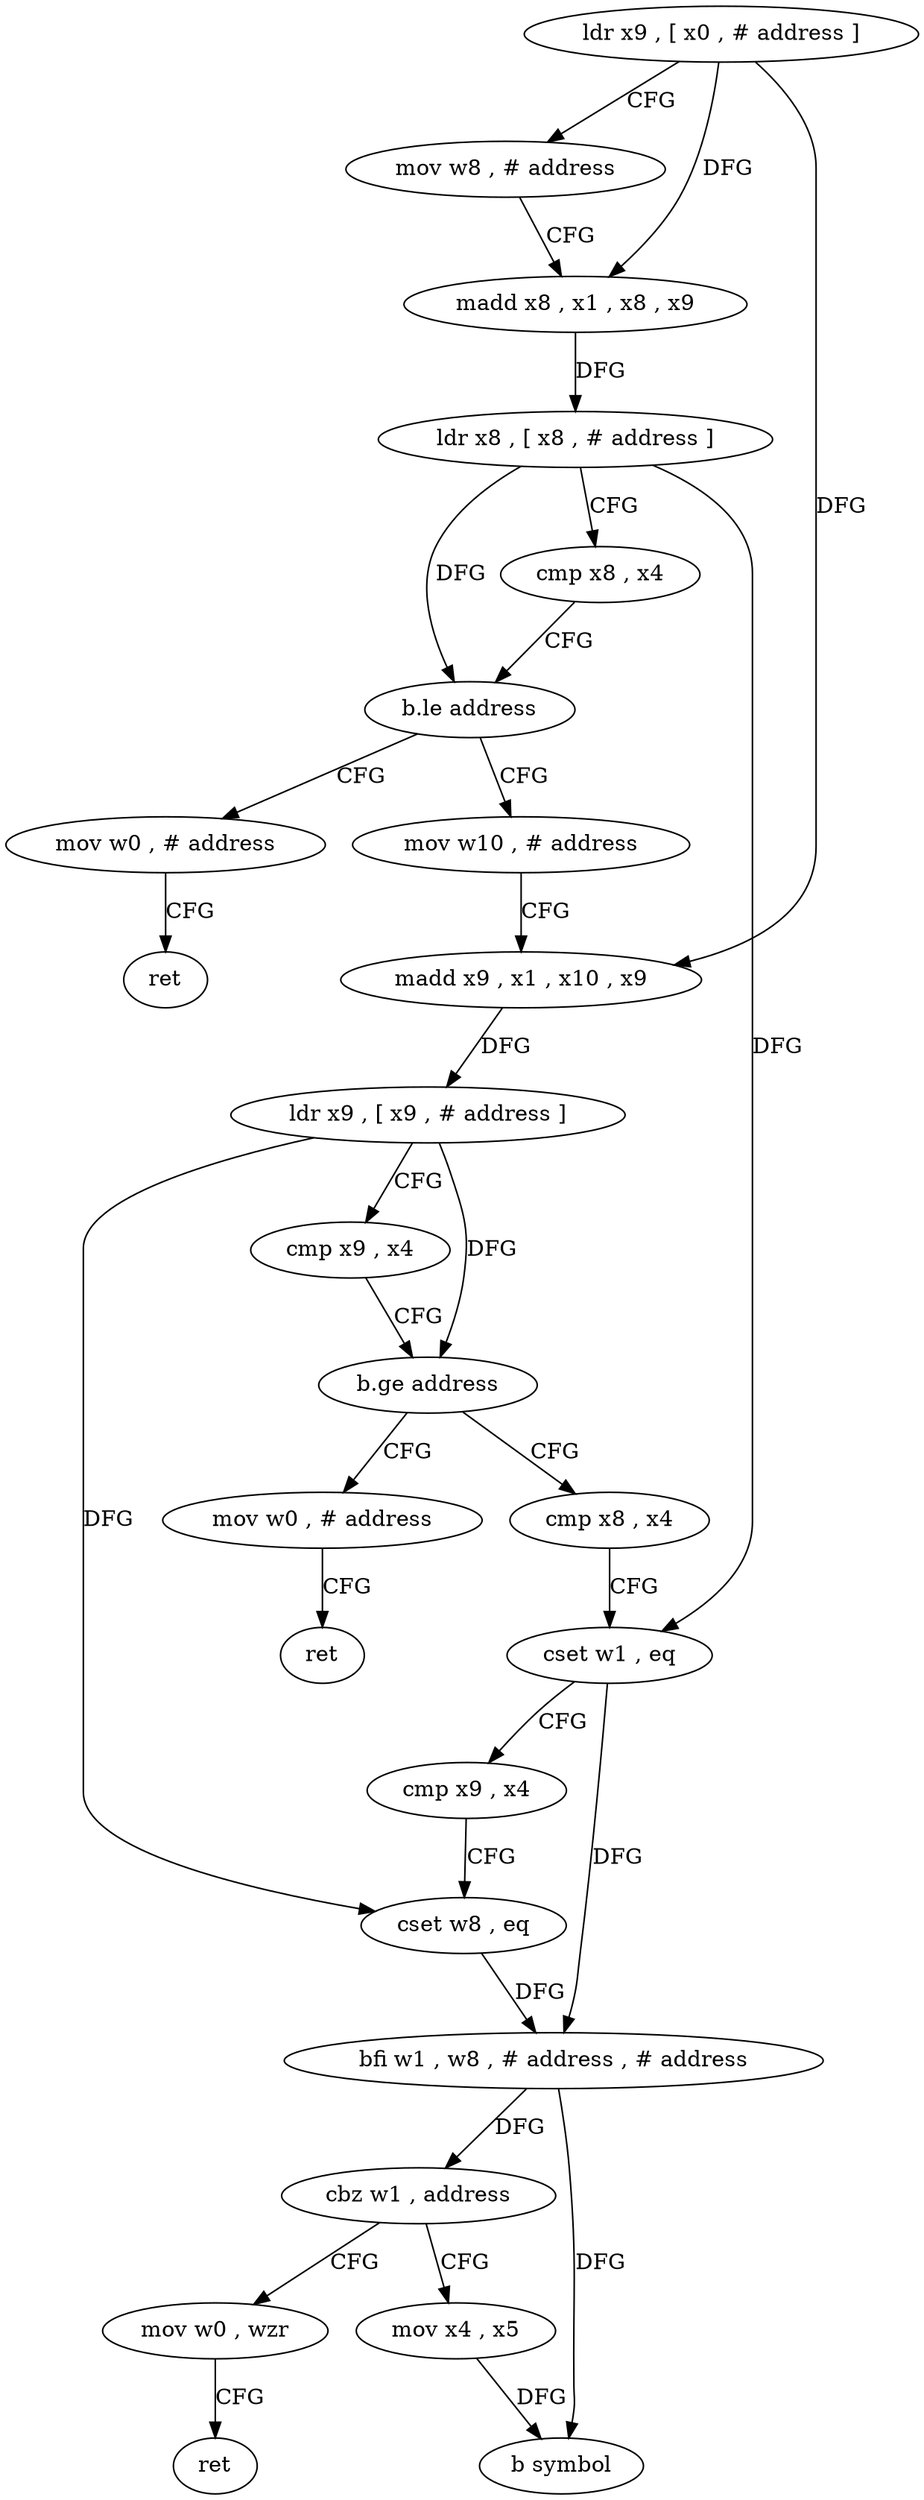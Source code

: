 digraph "func" {
"4262464" [label = "ldr x9 , [ x0 , # address ]" ]
"4262468" [label = "mov w8 , # address" ]
"4262472" [label = "madd x8 , x1 , x8 , x9" ]
"4262476" [label = "ldr x8 , [ x8 , # address ]" ]
"4262480" [label = "cmp x8 , x4" ]
"4262484" [label = "b.le address" ]
"4262496" [label = "mov w10 , # address" ]
"4262488" [label = "mov w0 , # address" ]
"4262500" [label = "madd x9 , x1 , x10 , x9" ]
"4262504" [label = "ldr x9 , [ x9 , # address ]" ]
"4262508" [label = "cmp x9 , x4" ]
"4262512" [label = "b.ge address" ]
"4262524" [label = "cmp x8 , x4" ]
"4262516" [label = "mov w0 , # address" ]
"4262492" [label = "ret" ]
"4262528" [label = "cset w1 , eq" ]
"4262532" [label = "cmp x9 , x4" ]
"4262536" [label = "cset w8 , eq" ]
"4262540" [label = "bfi w1 , w8 , # address , # address" ]
"4262544" [label = "cbz w1 , address" ]
"4262556" [label = "mov w0 , wzr" ]
"4262548" [label = "mov x4 , x5" ]
"4262520" [label = "ret" ]
"4262560" [label = "ret" ]
"4262552" [label = "b symbol" ]
"4262464" -> "4262468" [ label = "CFG" ]
"4262464" -> "4262472" [ label = "DFG" ]
"4262464" -> "4262500" [ label = "DFG" ]
"4262468" -> "4262472" [ label = "CFG" ]
"4262472" -> "4262476" [ label = "DFG" ]
"4262476" -> "4262480" [ label = "CFG" ]
"4262476" -> "4262484" [ label = "DFG" ]
"4262476" -> "4262528" [ label = "DFG" ]
"4262480" -> "4262484" [ label = "CFG" ]
"4262484" -> "4262496" [ label = "CFG" ]
"4262484" -> "4262488" [ label = "CFG" ]
"4262496" -> "4262500" [ label = "CFG" ]
"4262488" -> "4262492" [ label = "CFG" ]
"4262500" -> "4262504" [ label = "DFG" ]
"4262504" -> "4262508" [ label = "CFG" ]
"4262504" -> "4262512" [ label = "DFG" ]
"4262504" -> "4262536" [ label = "DFG" ]
"4262508" -> "4262512" [ label = "CFG" ]
"4262512" -> "4262524" [ label = "CFG" ]
"4262512" -> "4262516" [ label = "CFG" ]
"4262524" -> "4262528" [ label = "CFG" ]
"4262516" -> "4262520" [ label = "CFG" ]
"4262528" -> "4262532" [ label = "CFG" ]
"4262528" -> "4262540" [ label = "DFG" ]
"4262532" -> "4262536" [ label = "CFG" ]
"4262536" -> "4262540" [ label = "DFG" ]
"4262540" -> "4262544" [ label = "DFG" ]
"4262540" -> "4262552" [ label = "DFG" ]
"4262544" -> "4262556" [ label = "CFG" ]
"4262544" -> "4262548" [ label = "CFG" ]
"4262556" -> "4262560" [ label = "CFG" ]
"4262548" -> "4262552" [ label = "DFG" ]
}
